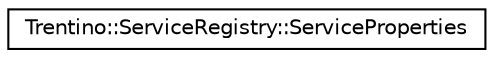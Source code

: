 digraph G
{
  edge [fontname="Helvetica",fontsize="10",labelfontname="Helvetica",labelfontsize="10"];
  node [fontname="Helvetica",fontsize="10",shape=record];
  rankdir="LR";
  Node1 [label="Trentino::ServiceRegistry::ServiceProperties",height=0.2,width=0.4,color="black", fillcolor="white", style="filled",URL="$class_trentino_1_1_service_registry_1_1_service_properties.html",tooltip="Content service properties, used during service query it is backed by a map."];
}
